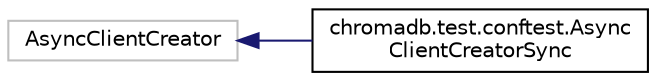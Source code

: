 digraph "Graphical Class Hierarchy"
{
 // LATEX_PDF_SIZE
  edge [fontname="Helvetica",fontsize="10",labelfontname="Helvetica",labelfontsize="10"];
  node [fontname="Helvetica",fontsize="10",shape=record];
  rankdir="LR";
  Node15504 [label="AsyncClientCreator",height=0.2,width=0.4,color="grey75", fillcolor="white", style="filled",tooltip=" "];
  Node15504 -> Node0 [dir="back",color="midnightblue",fontsize="10",style="solid",fontname="Helvetica"];
  Node0 [label="chromadb.test.conftest.Async\lClientCreatorSync",height=0.2,width=0.4,color="black", fillcolor="white", style="filled",URL="$classchromadb_1_1test_1_1conftest_1_1AsyncClientCreatorSync.html",tooltip=" "];
}
